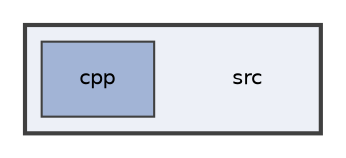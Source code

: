 digraph "/__w/pairinteraction/pairinteraction/src"
{
 // INTERACTIVE_SVG=YES
 // LATEX_PDF_SIZE
  bgcolor="transparent";
  edge [fontname="Helvetica",fontsize="10",labelfontname="Helvetica",labelfontsize="10"];
  node [fontname="Helvetica",fontsize="10",shape=record];
  compound=true
  subgraph clusterdir_68267d1309a1af8e8297ef4c3efbcdba {
    graph [ bgcolor="#edf0f7", pencolor="grey25", style="filled,bold,", label="", fontname="Helvetica", fontsize="10", URL="dir_68267d1309a1af8e8297ef4c3efbcdba.html"]
    dir_68267d1309a1af8e8297ef4c3efbcdba [shape=plaintext, label="src"];
  dir_dfdbda394c3f7a3aa55229f33a559c41 [shape=box, label="cpp", style="filled,", fillcolor="#a2b4d6", color="grey25", URL="dir_dfdbda394c3f7a3aa55229f33a559c41.html"];
  }
}
